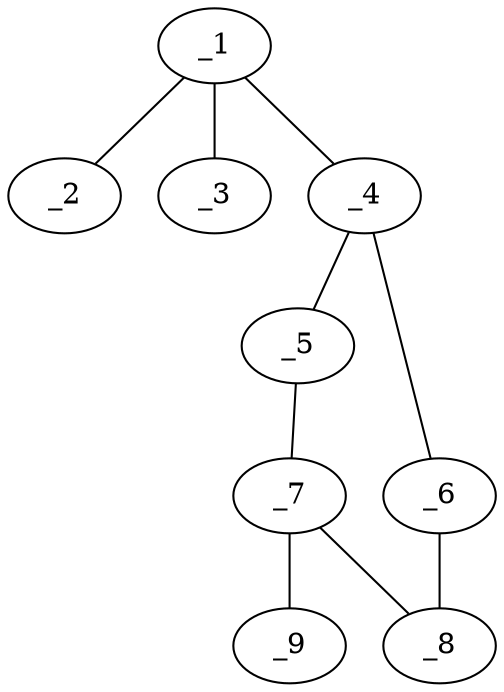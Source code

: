 graph molid104157 {
	_1	 [charge=0,
		chem=1,
		symbol="C  ",
		x="3.0878",
		y="1.4239"];
	_2	 [charge=0,
		chem=4,
		symbol="N  ",
		x="3.9538",
		y="1.9239"];
	_1 -- _2	 [valence=1];
	_3	 [charge=0,
		chem=2,
		symbol="O  ",
		x="2.2218",
		y="1.9239"];
	_1 -- _3	 [valence=2];
	_4	 [charge=0,
		chem=4,
		symbol="N  ",
		x="3.0878",
		y="0.4239"];
	_1 -- _4	 [valence=1];
	_5	 [charge=0,
		chem=4,
		symbol="N  ",
		x="2.2788",
		y="-0.1639"];
	_4 -- _5	 [valence=1];
	_6	 [charge=0,
		chem=1,
		symbol="C  ",
		x="3.8968",
		y="-0.1639"];
	_4 -- _6	 [valence=1];
	_7	 [charge=0,
		chem=1,
		symbol="C  ",
		x="2.5878",
		y="-1.1149"];
	_5 -- _7	 [valence=1];
	_8	 [charge=0,
		chem=4,
		symbol="N  ",
		x="3.5878",
		y="-1.1149"];
	_6 -- _8	 [valence=2];
	_7 -- _8	 [valence=1];
	_9	 [charge=0,
		chem=4,
		symbol="N  ",
		x=2,
		y="-1.9239"];
	_7 -- _9	 [valence=2];
}
